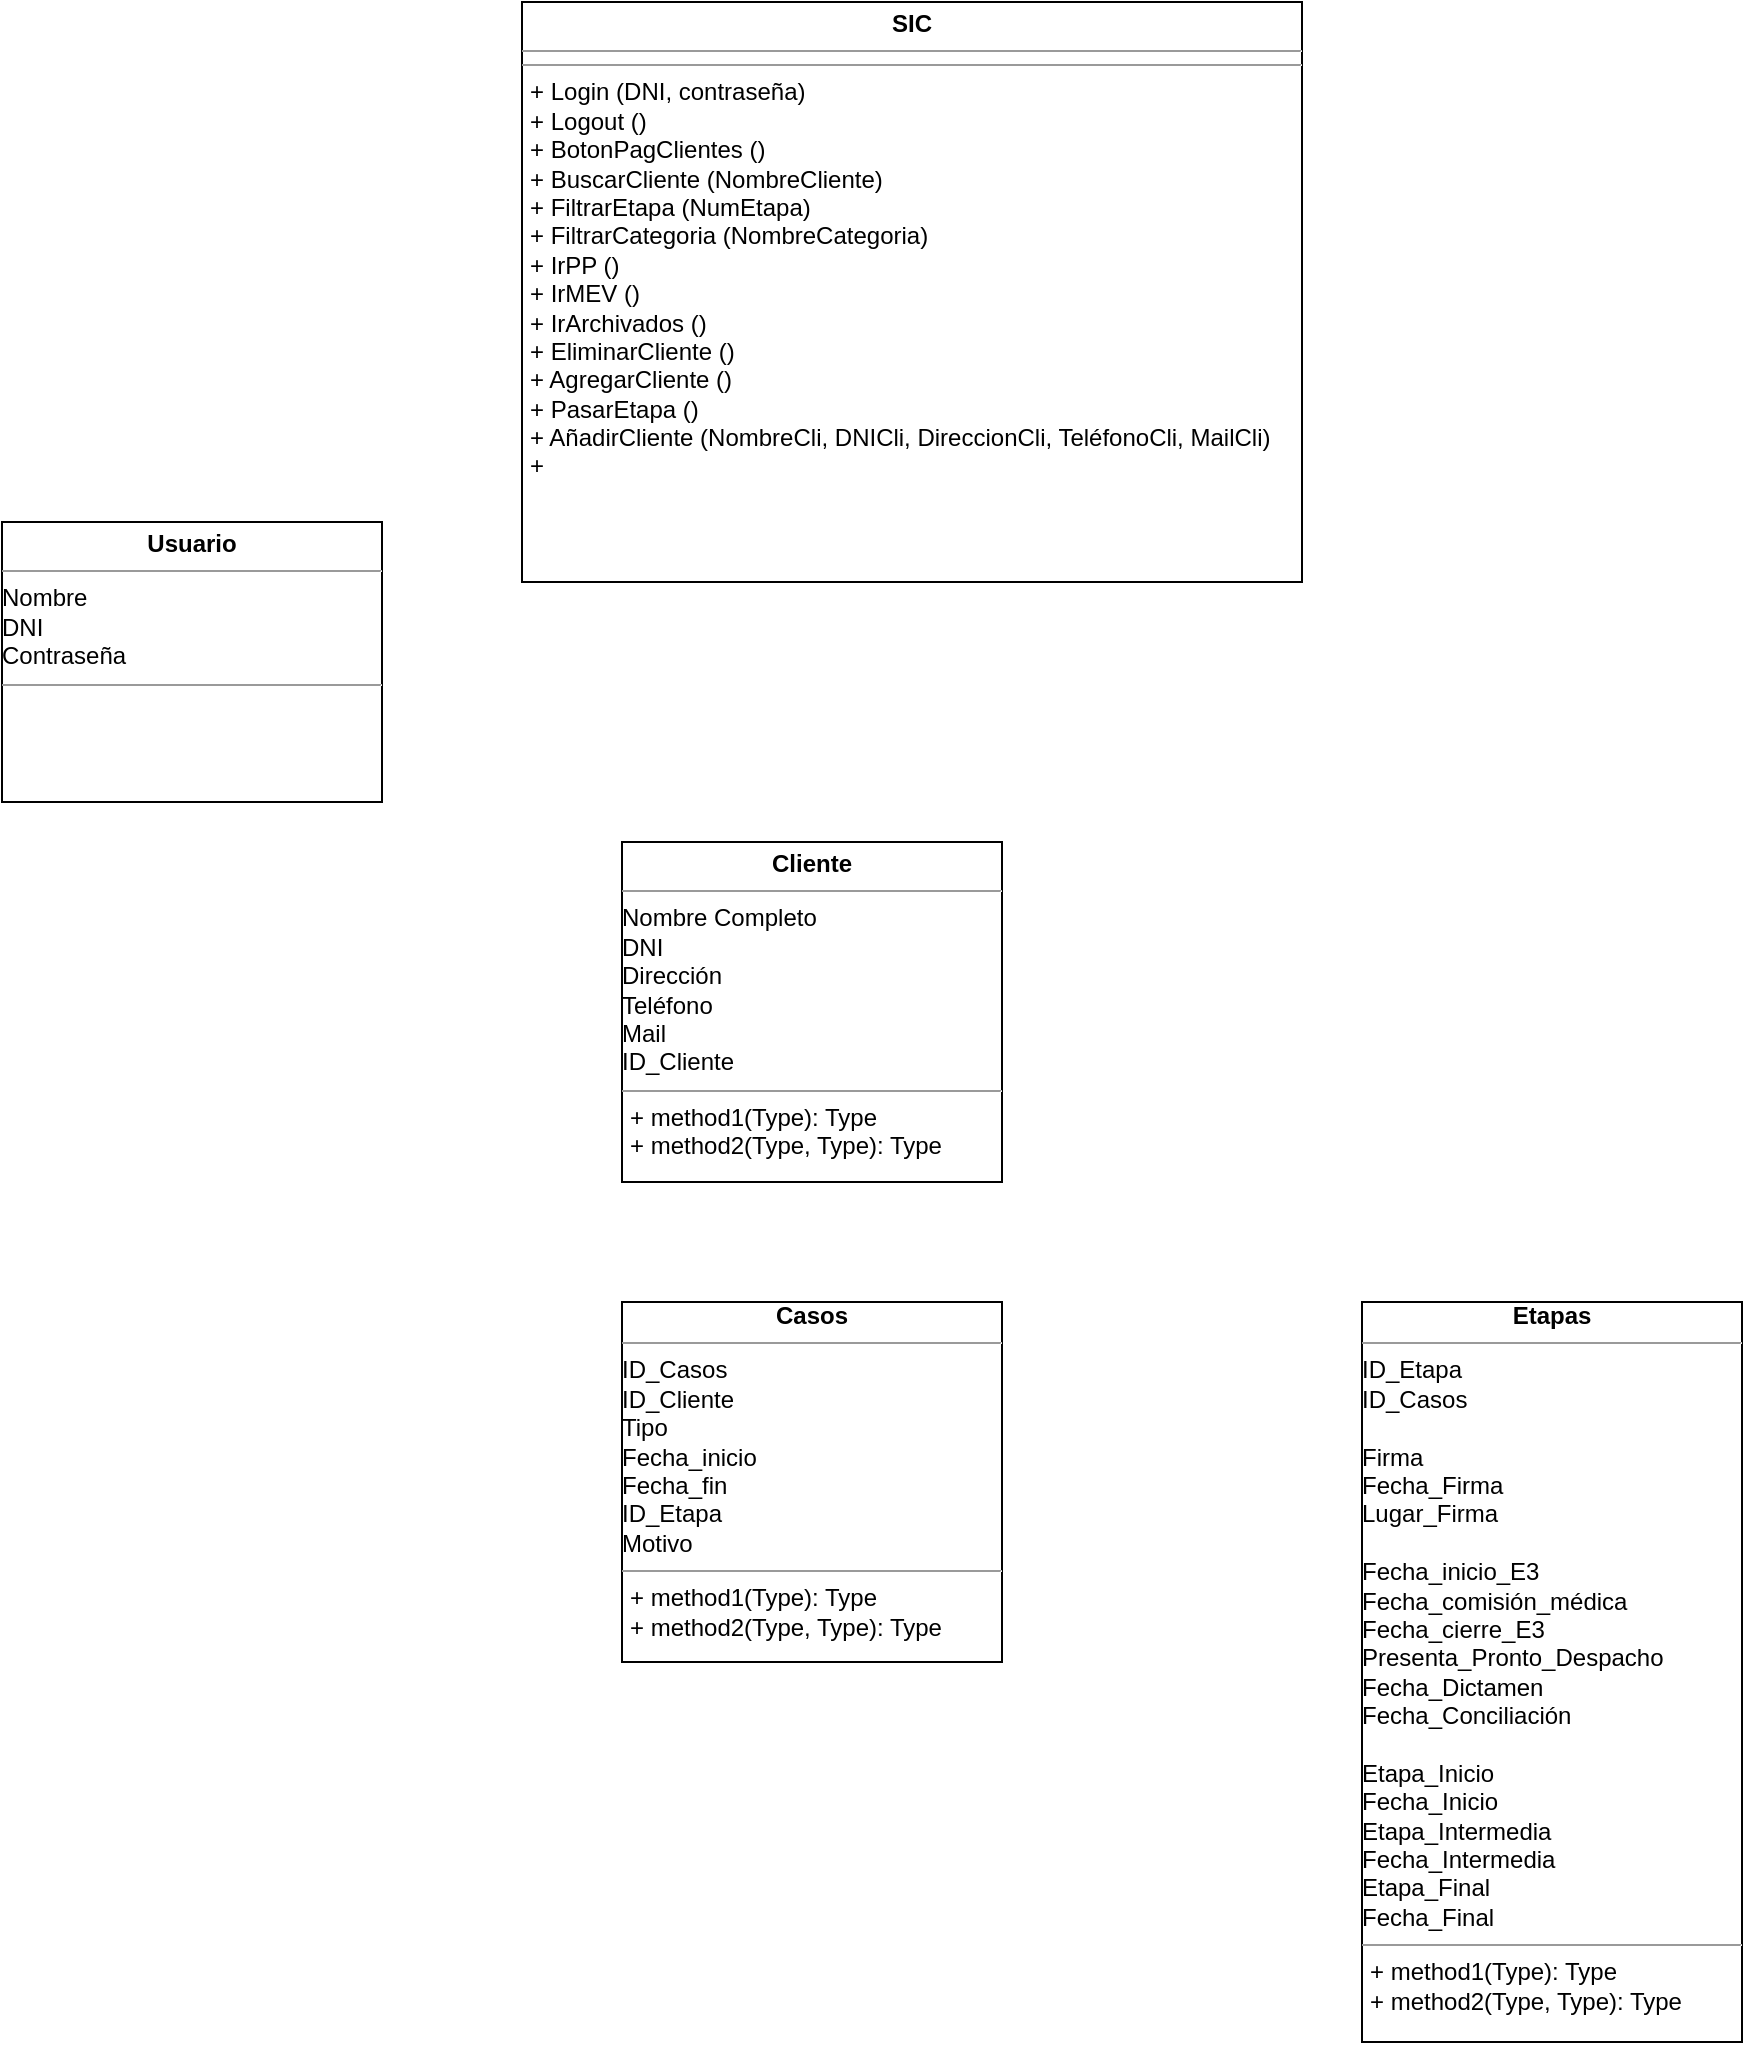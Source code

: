 <mxfile version="17.5.1" type="device"><diagram id="TLoNx_etPtoP7rqlIdVl" name="Page-1"><mxGraphModel dx="843" dy="1696" grid="1" gridSize="10" guides="1" tooltips="1" connect="1" arrows="1" fold="1" page="1" pageScale="1" pageWidth="827" pageHeight="1169" math="0" shadow="0"><root><mxCell id="0"/><mxCell id="1" parent="0"/><mxCell id="d1H-yDXx-KiHkRg28Xh7-9" value="&lt;p style=&quot;margin: 0px ; margin-top: 4px ; text-align: center&quot;&gt;&lt;b&gt;Usuario&lt;/b&gt;&lt;br&gt;&lt;/p&gt;&lt;hr size=&quot;1&quot;&gt;&lt;div&gt;Nombre&lt;/div&gt;&lt;div&gt;DNI&lt;/div&gt;&lt;div&gt;Contraseña&lt;br&gt;&lt;/div&gt;&lt;hr size=&quot;1&quot;&gt;" style="verticalAlign=top;align=left;overflow=fill;fontSize=12;fontFamily=Helvetica;html=1;" vertex="1" parent="1"><mxGeometry x="30" y="-10" width="190" height="140" as="geometry"/></mxCell><mxCell id="d1H-yDXx-KiHkRg28Xh7-10" value="&lt;p style=&quot;margin: 0px ; margin-top: 4px ; text-align: center&quot;&gt;&lt;b&gt;Cliente&lt;/b&gt;&lt;br&gt;&lt;/p&gt;&lt;hr size=&quot;1&quot;&gt;&lt;div&gt;Nombre Completo&lt;br&gt;&lt;/div&gt;&lt;div&gt;DNI&lt;/div&gt;&lt;div&gt;Dirección&lt;/div&gt;&lt;div&gt;Teléfono&lt;/div&gt;&lt;div&gt;Mail&lt;/div&gt;&lt;div&gt;ID_Cliente&lt;br&gt;&lt;/div&gt;&lt;hr size=&quot;1&quot;&gt;&lt;p style=&quot;margin: 0px ; margin-left: 4px&quot;&gt;+ method1(Type): Type&lt;br&gt;+ method2(Type, Type): Type&lt;/p&gt;" style="verticalAlign=top;align=left;overflow=fill;fontSize=12;fontFamily=Helvetica;html=1;" vertex="1" parent="1"><mxGeometry x="340" y="150" width="190" height="170" as="geometry"/></mxCell><mxCell id="d1H-yDXx-KiHkRg28Xh7-11" value="&lt;div align=&quot;center&quot;&gt;&lt;b&gt;Casos&lt;br&gt;&lt;/b&gt;&lt;/div&gt;&lt;hr size=&quot;1&quot;&gt;&lt;div&gt;ID_Casos&lt;br&gt;&lt;/div&gt;&lt;div&gt;ID_Cliente&lt;/div&gt;&lt;div&gt;Tipo&lt;br&gt;&lt;/div&gt;&lt;div&gt;Fecha_inicio&lt;/div&gt;&lt;div&gt;Fecha_fin&lt;br&gt;&lt;/div&gt;&lt;div&gt;ID_Etapa&lt;/div&gt;&lt;div&gt;Motivo&lt;br&gt;&lt;/div&gt;&lt;hr size=&quot;1&quot;&gt;&lt;p style=&quot;margin: 0px ; margin-left: 4px&quot;&gt;+ method1(Type): Type&lt;br&gt;+ method2(Type, Type): Type&lt;/p&gt;" style="verticalAlign=top;align=left;overflow=fill;fontSize=12;fontFamily=Helvetica;html=1;" vertex="1" parent="1"><mxGeometry x="340" y="380" width="190" height="180" as="geometry"/></mxCell><mxCell id="d1H-yDXx-KiHkRg28Xh7-12" value="&lt;div align=&quot;center&quot;&gt;&lt;b&gt;Etapas&lt;/b&gt;&lt;/div&gt;&lt;hr size=&quot;1&quot;&gt;&lt;div&gt;ID_Etapa&lt;br&gt;&lt;/div&gt;&lt;div&gt;ID_Casos&lt;/div&gt;&lt;div&gt;&lt;br&gt;&lt;/div&gt;&lt;div&gt;Firma&lt;br&gt;&lt;/div&gt;&lt;div&gt;Fecha_Firma&lt;/div&gt;&lt;div&gt;Lugar_Firma&lt;/div&gt;&lt;div&gt;&lt;br&gt;&lt;/div&gt;&lt;div&gt;Fecha_inicio_E3&lt;br&gt;&lt;/div&gt;&lt;div&gt;Fecha_comisión_médica&lt;br&gt;&lt;/div&gt;&lt;div&gt;Fecha_cierre_E3&lt;/div&gt;&lt;div&gt;Presenta_Pronto_Despacho&lt;/div&gt;&lt;div&gt;Fecha_Dictamen&lt;/div&gt;&lt;div&gt;Fecha_Conciliación&lt;/div&gt;&lt;div&gt;&lt;br&gt;&lt;/div&gt;&lt;div&gt;Etapa_Inicio&lt;/div&gt;&lt;div&gt;Fecha_Inicio&lt;/div&gt;&lt;div&gt;Etapa_Intermedia&lt;/div&gt;&lt;div&gt;Fecha_Intermedia&lt;/div&gt;&lt;div&gt;Etapa_Final&lt;/div&gt;&lt;div&gt;Fecha_Final&lt;br&gt;&lt;/div&gt;&lt;hr size=&quot;1&quot;&gt;&lt;p style=&quot;margin: 0px ; margin-left: 4px&quot;&gt;+ method1(Type): Type&lt;br&gt;+ method2(Type, Type): Type&lt;/p&gt;" style="verticalAlign=top;align=left;overflow=fill;fontSize=12;fontFamily=Helvetica;html=1;" vertex="1" parent="1"><mxGeometry x="710" y="380" width="190" height="370" as="geometry"/></mxCell><mxCell id="d1H-yDXx-KiHkRg28Xh7-14" value="&lt;p style=&quot;margin: 0px ; margin-top: 4px ; text-align: center&quot;&gt;&lt;b&gt;SIC&lt;/b&gt;&lt;br&gt;&lt;/p&gt;&lt;hr size=&quot;1&quot;&gt;&lt;hr size=&quot;1&quot;&gt;&lt;p style=&quot;margin: 0px ; margin-left: 4px&quot;&gt;+ Login (DNI, contraseña)&lt;br&gt;+ Logout ()&lt;/p&gt;&lt;p style=&quot;margin: 0px ; margin-left: 4px&quot;&gt;+ BotonPagClientes ()&lt;br&gt;&lt;/p&gt;&lt;p style=&quot;margin: 0px ; margin-left: 4px&quot;&gt;+ BuscarCliente (NombreCliente)&lt;/p&gt;&lt;p style=&quot;margin: 0px ; margin-left: 4px&quot;&gt;+ FiltrarEtapa (NumEtapa)&lt;/p&gt;&lt;p style=&quot;margin: 0px ; margin-left: 4px&quot;&gt;+ FiltrarCategoria (NombreCategoria)&lt;/p&gt;&lt;p style=&quot;margin: 0px ; margin-left: 4px&quot;&gt;+ IrPP ()&lt;/p&gt;&lt;p style=&quot;margin: 0px ; margin-left: 4px&quot;&gt;+ IrMEV ()&lt;/p&gt;&lt;p style=&quot;margin: 0px ; margin-left: 4px&quot;&gt;+ IrArchivados ()&lt;br&gt;&lt;/p&gt;&lt;p style=&quot;margin: 0px ; margin-left: 4px&quot;&gt;+ EliminarCliente ()&lt;/p&gt;&lt;p style=&quot;margin: 0px ; margin-left: 4px&quot;&gt;+ AgregarCliente ()&lt;/p&gt;&lt;p style=&quot;margin: 0px ; margin-left: 4px&quot;&gt;+ PasarEtapa ()&lt;/p&gt;&lt;p style=&quot;margin: 0px ; margin-left: 4px&quot;&gt;+ AñadirCliente (NombreCli, DNICli, DireccionCli, TeléfonoCli, MailCli)&lt;/p&gt;&lt;p style=&quot;margin: 0px ; margin-left: 4px&quot;&gt;+ &lt;br&gt;&lt;/p&gt;" style="verticalAlign=top;align=left;overflow=fill;fontSize=12;fontFamily=Helvetica;html=1;" vertex="1" parent="1"><mxGeometry x="290" y="-270" width="390" height="290" as="geometry"/></mxCell></root></mxGraphModel></diagram></mxfile>